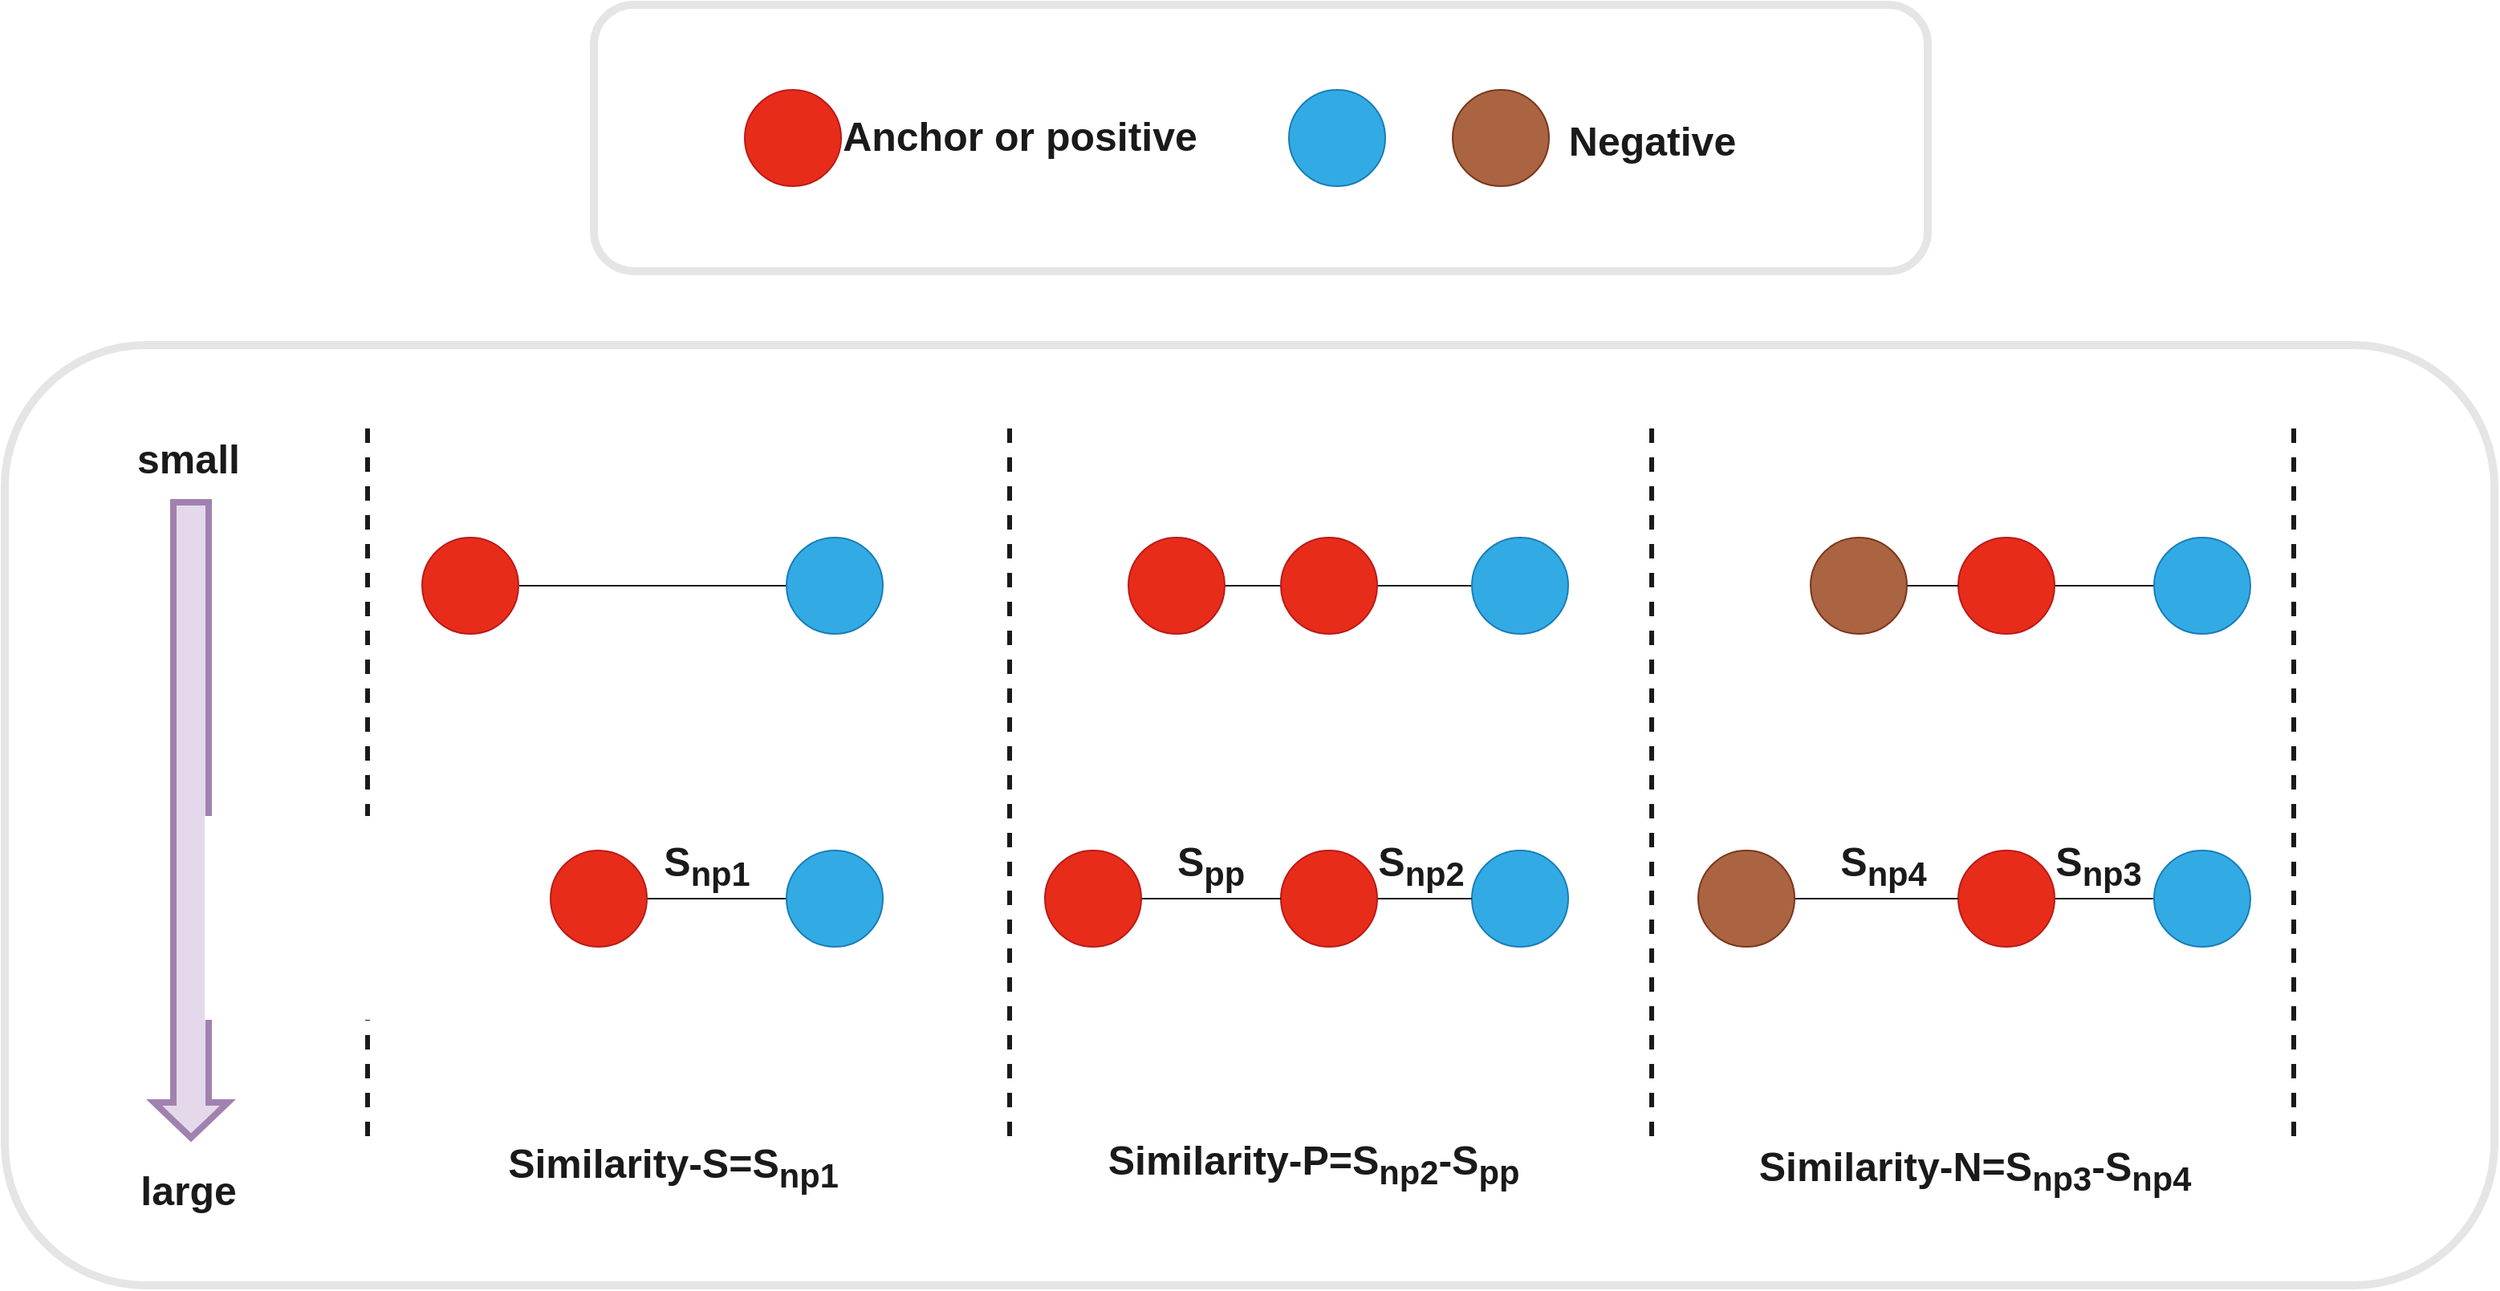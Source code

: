 <mxfile version="24.2.3" type="github">
  <diagram name="第 1 页" id="oFaE-SD24hj23q1PtS4D">
    <mxGraphModel dx="2705" dy="1600" grid="0" gridSize="10" guides="1" tooltips="1" connect="1" arrows="1" fold="1" page="0" pageScale="1" pageWidth="827" pageHeight="1169" math="0" shadow="0">
      <root>
        <mxCell id="0" />
        <mxCell id="1" parent="0" />
        <mxCell id="rTQAFCAfwX49Yuq3qPua-61" value="" style="shape=flexArrow;endArrow=classic;html=1;rounded=0;exitX=0.5;exitY=1;exitDx=0;exitDy=0;sourcePerimeterSpacing=0;width=19;fillColor=#e1d5e7;strokeColor=#9673a6;strokeWidth=4;" parent="1" edge="1">
          <mxGeometry width="50" height="50" relative="1" as="geometry">
            <mxPoint x="-110.0" y="253" as="sourcePoint" />
            <mxPoint x="-110" y="653" as="targetPoint" />
          </mxGeometry>
        </mxCell>
        <mxCell id="rTQAFCAfwX49Yuq3qPua-62" value="&lt;font style=&quot;font-size: 25px;&quot;&gt;small&lt;/font&gt;" style="edgeLabel;html=1;align=center;verticalAlign=middle;resizable=0;points=[];fontSize=25;fontStyle=1" parent="rTQAFCAfwX49Yuq3qPua-61" vertex="1" connectable="0">
          <mxGeometry x="-0.606" y="9" relative="1" as="geometry">
            <mxPoint x="-11" y="-105" as="offset" />
          </mxGeometry>
        </mxCell>
        <mxCell id="rTQAFCAfwX49Yuq3qPua-65" value="&lt;font style=&quot;font-size: 25px;&quot;&gt;large&lt;/font&gt;" style="edgeLabel;html=1;align=center;verticalAlign=middle;resizable=0;points=[];fontSize=23;fontStyle=1" parent="1" vertex="1" connectable="0">
          <mxGeometry x="-83.0" y="197.002" as="geometry">
            <mxPoint x="-29" y="487" as="offset" />
          </mxGeometry>
        </mxCell>
        <mxCell id="rTQAFCAfwX49Yuq3qPua-66" value="" style="endArrow=none;dashed=1;html=1;rounded=0;strokeWidth=3;" parent="1" edge="1">
          <mxGeometry width="50" height="50" relative="1" as="geometry">
            <mxPoint y="650" as="sourcePoint" />
            <mxPoint y="200" as="targetPoint" />
          </mxGeometry>
        </mxCell>
        <mxCell id="rTQAFCAfwX49Yuq3qPua-68" value="" style="endArrow=none;dashed=1;html=1;rounded=0;strokeWidth=3;" parent="1" edge="1">
          <mxGeometry width="50" height="50" relative="1" as="geometry">
            <mxPoint x="400" y="650" as="sourcePoint" />
            <mxPoint x="400" y="200" as="targetPoint" />
          </mxGeometry>
        </mxCell>
        <mxCell id="rTQAFCAfwX49Yuq3qPua-69" value="" style="endArrow=none;dashed=1;html=1;rounded=0;strokeWidth=3;" parent="1" edge="1">
          <mxGeometry width="50" height="50" relative="1" as="geometry">
            <mxPoint x="800" y="650" as="sourcePoint" />
            <mxPoint x="800" y="200" as="targetPoint" />
          </mxGeometry>
        </mxCell>
        <mxCell id="rTQAFCAfwX49Yuq3qPua-70" value="" style="endArrow=none;dashed=1;html=1;rounded=0;strokeWidth=3;" parent="1" edge="1">
          <mxGeometry width="50" height="50" relative="1" as="geometry">
            <mxPoint x="1200" y="650" as="sourcePoint" />
            <mxPoint x="1200" y="200" as="targetPoint" />
          </mxGeometry>
        </mxCell>
        <mxCell id="rTQAFCAfwX49Yuq3qPua-71" value="" style="ellipse;whiteSpace=wrap;html=1;aspect=fixed;fillColor=#a0522d;fontColor=#ffffff;strokeColor=#6D1F00;" parent="1" vertex="1">
          <mxGeometry x="676" y="-2" width="60" height="60" as="geometry" />
        </mxCell>
        <mxCell id="rTQAFCAfwX49Yuq3qPua-72" value="" style="ellipse;whiteSpace=wrap;html=1;aspect=fixed;fillColor=#e51400;fontColor=#ffffff;strokeColor=#B20000;" parent="1" vertex="1">
          <mxGeometry x="235" y="-2" width="60" height="60" as="geometry" />
        </mxCell>
        <mxCell id="rTQAFCAfwX49Yuq3qPua-73" value="" style="ellipse;whiteSpace=wrap;html=1;aspect=fixed;fillColor=#1ba1e2;fontColor=#ffffff;strokeColor=#006EAF;" parent="1" vertex="1">
          <mxGeometry x="574" y="-2" width="60" height="60" as="geometry" />
        </mxCell>
        <mxCell id="rTQAFCAfwX49Yuq3qPua-76" value="&lt;font style=&quot;font-size: 25px;&quot;&gt;&lt;b&gt;Anchor or positive&lt;br&gt;&lt;/b&gt;&lt;/font&gt;" style="edgeLabel;html=1;align=center;verticalAlign=middle;resizable=0;points=[];" parent="1" vertex="1" connectable="0">
          <mxGeometry x="413.0" y="28" as="geometry">
            <mxPoint x="-7" y="-2" as="offset" />
          </mxGeometry>
        </mxCell>
        <mxCell id="rTQAFCAfwX49Yuq3qPua-77" value="&lt;font style=&quot;font-size: 25px;&quot;&gt;&lt;b&gt;Negative&lt;br&gt;&lt;/b&gt;&lt;/font&gt;" style="edgeLabel;html=1;align=center;verticalAlign=middle;resizable=0;points=[];" parent="1" vertex="1" connectable="0">
          <mxGeometry x="807.0" y="39" as="geometry">
            <mxPoint x="-7" y="-10" as="offset" />
          </mxGeometry>
        </mxCell>
        <mxCell id="rTQAFCAfwX49Yuq3qPua-102" style="edgeStyle=orthogonalEdgeStyle;rounded=0;orthogonalLoop=1;jettySize=auto;html=1;exitX=1;exitY=0.5;exitDx=0;exitDy=0;entryX=0;entryY=0.5;entryDx=0;entryDy=0;endArrow=none;endFill=0;" parent="1" source="rTQAFCAfwX49Yuq3qPua-81" target="rTQAFCAfwX49Yuq3qPua-95" edge="1">
          <mxGeometry relative="1" as="geometry" />
        </mxCell>
        <mxCell id="rTQAFCAfwX49Yuq3qPua-81" value="" style="ellipse;whiteSpace=wrap;html=1;aspect=fixed;fillColor=#e51400;fontColor=#ffffff;strokeColor=#B20000;" parent="1" vertex="1">
          <mxGeometry x="34" y="277" width="60" height="60" as="geometry" />
        </mxCell>
        <mxCell id="rTQAFCAfwX49Yuq3qPua-104" style="edgeStyle=orthogonalEdgeStyle;rounded=0;orthogonalLoop=1;jettySize=auto;html=1;exitX=1;exitY=0.5;exitDx=0;exitDy=0;entryX=0;entryY=0.5;entryDx=0;entryDy=0;endArrow=none;endFill=0;" parent="1" source="rTQAFCAfwX49Yuq3qPua-82" target="rTQAFCAfwX49Yuq3qPua-83" edge="1">
          <mxGeometry relative="1" as="geometry" />
        </mxCell>
        <mxCell id="rTQAFCAfwX49Yuq3qPua-82" value="" style="ellipse;whiteSpace=wrap;html=1;aspect=fixed;fillColor=#e51400;fontColor=#ffffff;strokeColor=#B20000;" parent="1" vertex="1">
          <mxGeometry x="474" y="277" width="60" height="60" as="geometry" />
        </mxCell>
        <mxCell id="rTQAFCAfwX49Yuq3qPua-105" style="edgeStyle=orthogonalEdgeStyle;rounded=0;orthogonalLoop=1;jettySize=auto;html=1;exitX=1;exitY=0.5;exitDx=0;exitDy=0;endArrow=none;endFill=0;" parent="1" source="rTQAFCAfwX49Yuq3qPua-83" target="rTQAFCAfwX49Yuq3qPua-90" edge="1">
          <mxGeometry relative="1" as="geometry" />
        </mxCell>
        <mxCell id="rTQAFCAfwX49Yuq3qPua-83" value="" style="ellipse;whiteSpace=wrap;html=1;aspect=fixed;fillColor=#e51400;fontColor=#ffffff;strokeColor=#B20000;" parent="1" vertex="1">
          <mxGeometry x="569" y="277" width="60" height="60" as="geometry" />
        </mxCell>
        <mxCell id="rTQAFCAfwX49Yuq3qPua-109" style="edgeStyle=orthogonalEdgeStyle;rounded=0;orthogonalLoop=1;jettySize=auto;html=1;exitX=1;exitY=0.5;exitDx=0;exitDy=0;entryX=0;entryY=0.5;entryDx=0;entryDy=0;endArrow=none;endFill=0;" parent="1" source="rTQAFCAfwX49Yuq3qPua-84" target="rTQAFCAfwX49Yuq3qPua-86" edge="1">
          <mxGeometry relative="1" as="geometry" />
        </mxCell>
        <mxCell id="rTQAFCAfwX49Yuq3qPua-84" value="" style="ellipse;whiteSpace=wrap;html=1;aspect=fixed;fillColor=#e51400;fontColor=#ffffff;strokeColor=#B20000;" parent="1" vertex="1">
          <mxGeometry x="991" y="277" width="60" height="60" as="geometry" />
        </mxCell>
        <mxCell id="rTQAFCAfwX49Yuq3qPua-111" style="edgeStyle=orthogonalEdgeStyle;rounded=0;orthogonalLoop=1;jettySize=auto;html=1;entryX=0;entryY=0.5;entryDx=0;entryDy=0;endArrow=none;endFill=0;" parent="1" source="rTQAFCAfwX49Yuq3qPua-85" target="rTQAFCAfwX49Yuq3qPua-87" edge="1">
          <mxGeometry relative="1" as="geometry" />
        </mxCell>
        <mxCell id="rTQAFCAfwX49Yuq3qPua-85" value="" style="ellipse;whiteSpace=wrap;html=1;aspect=fixed;fillColor=#e51400;fontColor=#ffffff;strokeColor=#B20000;" parent="1" vertex="1">
          <mxGeometry x="991" y="472" width="60" height="60" as="geometry" />
        </mxCell>
        <mxCell id="rTQAFCAfwX49Yuq3qPua-86" value="" style="ellipse;whiteSpace=wrap;html=1;aspect=fixed;fillColor=#1ba1e2;fontColor=#ffffff;strokeColor=#006EAF;" parent="1" vertex="1">
          <mxGeometry x="1113" y="277" width="60" height="60" as="geometry" />
        </mxCell>
        <mxCell id="rTQAFCAfwX49Yuq3qPua-87" value="" style="ellipse;whiteSpace=wrap;html=1;aspect=fixed;fillColor=#1ba1e2;fontColor=#ffffff;strokeColor=#006EAF;" parent="1" vertex="1">
          <mxGeometry x="1113" y="472" width="60" height="60" as="geometry" />
        </mxCell>
        <mxCell id="rTQAFCAfwX49Yuq3qPua-108" style="edgeStyle=orthogonalEdgeStyle;rounded=0;orthogonalLoop=1;jettySize=auto;html=1;exitX=1;exitY=0.5;exitDx=0;exitDy=0;entryX=0;entryY=0.5;entryDx=0;entryDy=0;endArrow=none;endFill=0;" parent="1" source="rTQAFCAfwX49Yuq3qPua-88" target="rTQAFCAfwX49Yuq3qPua-84" edge="1">
          <mxGeometry relative="1" as="geometry" />
        </mxCell>
        <mxCell id="rTQAFCAfwX49Yuq3qPua-88" value="" style="ellipse;whiteSpace=wrap;html=1;aspect=fixed;fillColor=#a0522d;fontColor=#ffffff;strokeColor=#6D1F00;" parent="1" vertex="1">
          <mxGeometry x="899" y="277" width="60" height="60" as="geometry" />
        </mxCell>
        <mxCell id="rTQAFCAfwX49Yuq3qPua-110" style="edgeStyle=orthogonalEdgeStyle;rounded=0;orthogonalLoop=1;jettySize=auto;html=1;exitX=1;exitY=0.5;exitDx=0;exitDy=0;entryX=0;entryY=0.5;entryDx=0;entryDy=0;endArrow=none;endFill=0;" parent="1" source="rTQAFCAfwX49Yuq3qPua-89" target="rTQAFCAfwX49Yuq3qPua-85" edge="1">
          <mxGeometry relative="1" as="geometry" />
        </mxCell>
        <mxCell id="rTQAFCAfwX49Yuq3qPua-89" value="" style="ellipse;whiteSpace=wrap;html=1;aspect=fixed;fillColor=#a0522d;fontColor=#ffffff;strokeColor=#6D1F00;" parent="1" vertex="1">
          <mxGeometry x="829" y="472" width="60" height="60" as="geometry" />
        </mxCell>
        <mxCell id="rTQAFCAfwX49Yuq3qPua-90" value="" style="ellipse;whiteSpace=wrap;html=1;aspect=fixed;fillColor=#1ba1e2;fontColor=#ffffff;strokeColor=#006EAF;" parent="1" vertex="1">
          <mxGeometry x="688" y="277" width="60" height="60" as="geometry" />
        </mxCell>
        <mxCell id="rTQAFCAfwX49Yuq3qPua-91" value="" style="ellipse;whiteSpace=wrap;html=1;aspect=fixed;fillColor=#1ba1e2;fontColor=#ffffff;strokeColor=#006EAF;" parent="1" vertex="1">
          <mxGeometry x="688" y="472" width="60" height="60" as="geometry" />
        </mxCell>
        <mxCell id="rTQAFCAfwX49Yuq3qPua-107" style="edgeStyle=orthogonalEdgeStyle;rounded=0;orthogonalLoop=1;jettySize=auto;html=1;exitX=1;exitY=0.5;exitDx=0;exitDy=0;endArrow=none;endFill=0;" parent="1" source="rTQAFCAfwX49Yuq3qPua-92" target="rTQAFCAfwX49Yuq3qPua-91" edge="1">
          <mxGeometry relative="1" as="geometry" />
        </mxCell>
        <mxCell id="rTQAFCAfwX49Yuq3qPua-92" value="" style="ellipse;whiteSpace=wrap;html=1;aspect=fixed;fillColor=#e51400;fontColor=#ffffff;strokeColor=#B20000;" parent="1" vertex="1">
          <mxGeometry x="569" y="472" width="60" height="60" as="geometry" />
        </mxCell>
        <mxCell id="rTQAFCAfwX49Yuq3qPua-106" style="edgeStyle=orthogonalEdgeStyle;rounded=0;orthogonalLoop=1;jettySize=auto;html=1;exitX=1;exitY=0.5;exitDx=0;exitDy=0;entryX=0;entryY=0.5;entryDx=0;entryDy=0;endArrow=none;endFill=0;" parent="1" source="rTQAFCAfwX49Yuq3qPua-93" target="rTQAFCAfwX49Yuq3qPua-92" edge="1">
          <mxGeometry relative="1" as="geometry" />
        </mxCell>
        <mxCell id="rTQAFCAfwX49Yuq3qPua-119" value="" style="edgeStyle=orthogonalEdgeStyle;rounded=0;orthogonalLoop=1;jettySize=auto;html=1;endArrow=none;endFill=0;" parent="1" source="rTQAFCAfwX49Yuq3qPua-93" target="rTQAFCAfwX49Yuq3qPua-92" edge="1">
          <mxGeometry relative="1" as="geometry" />
        </mxCell>
        <mxCell id="rTQAFCAfwX49Yuq3qPua-93" value="" style="ellipse;whiteSpace=wrap;html=1;aspect=fixed;fillColor=#e51400;fontColor=#ffffff;strokeColor=#B20000;" parent="1" vertex="1">
          <mxGeometry x="422" y="472" width="60" height="60" as="geometry" />
        </mxCell>
        <mxCell id="rTQAFCAfwX49Yuq3qPua-103" style="edgeStyle=orthogonalEdgeStyle;rounded=0;orthogonalLoop=1;jettySize=auto;html=1;exitX=1;exitY=0.5;exitDx=0;exitDy=0;endArrow=none;endFill=0;" parent="1" source="rTQAFCAfwX49Yuq3qPua-94" target="rTQAFCAfwX49Yuq3qPua-96" edge="1">
          <mxGeometry relative="1" as="geometry" />
        </mxCell>
        <mxCell id="rTQAFCAfwX49Yuq3qPua-94" value="" style="ellipse;whiteSpace=wrap;html=1;aspect=fixed;fillColor=#e51400;fontColor=#ffffff;strokeColor=#B20000;" parent="1" vertex="1">
          <mxGeometry x="114" y="472" width="60" height="60" as="geometry" />
        </mxCell>
        <mxCell id="rTQAFCAfwX49Yuq3qPua-95" value="" style="ellipse;whiteSpace=wrap;html=1;aspect=fixed;fillColor=#1ba1e2;fontColor=#ffffff;strokeColor=#006EAF;" parent="1" vertex="1">
          <mxGeometry x="261" y="277" width="60" height="60" as="geometry" />
        </mxCell>
        <mxCell id="rTQAFCAfwX49Yuq3qPua-96" value="" style="ellipse;whiteSpace=wrap;html=1;aspect=fixed;fillColor=#1ba1e2;fontColor=#ffffff;strokeColor=#006EAF;" parent="1" vertex="1">
          <mxGeometry x="261" y="472" width="60" height="60" as="geometry" />
        </mxCell>
        <mxCell id="rTQAFCAfwX49Yuq3qPua-113" value="&lt;font style=&quot;font-size: 24px;&quot;&gt;&lt;b style=&quot;font-size: 25px;&quot;&gt;&lt;font style=&quot;font-size: 25px;&quot;&gt;S&lt;sub&gt;np1&lt;br style=&quot;font-size: 25px;&quot;&gt;&lt;/sub&gt;&lt;/font&gt;&lt;/b&gt;&lt;/font&gt;" style="edgeLabel;html=1;align=center;verticalAlign=middle;resizable=0;points=[];" parent="1" vertex="1" connectable="0">
          <mxGeometry x="193.0" y="500" as="geometry">
            <mxPoint x="18" y="-19" as="offset" />
          </mxGeometry>
        </mxCell>
        <mxCell id="rTQAFCAfwX49Yuq3qPua-115" value="&lt;font style=&quot;font-size: 24px;&quot;&gt;&lt;b style=&quot;font-size: 25px;&quot;&gt;&lt;font style=&quot;font-size: 25px;&quot;&gt;S&lt;sub&gt;np2&lt;br style=&quot;font-size: 25px;&quot;&gt;&lt;/sub&gt;&lt;/font&gt;&lt;/b&gt;&lt;/font&gt;" style="edgeLabel;html=1;align=center;verticalAlign=middle;resizable=0;points=[];" parent="1" vertex="1" connectable="0">
          <mxGeometry x="638" y="500" as="geometry">
            <mxPoint x="18" y="-19" as="offset" />
          </mxGeometry>
        </mxCell>
        <mxCell id="rTQAFCAfwX49Yuq3qPua-116" value="&lt;font style=&quot;font-size: 24px;&quot;&gt;&lt;b style=&quot;font-size: 25px;&quot;&gt;&lt;font style=&quot;font-size: 25px;&quot;&gt;S&lt;sub&gt;np4&lt;/sub&gt;&lt;/font&gt;&lt;/b&gt;&lt;/font&gt;" style="edgeLabel;html=1;align=center;verticalAlign=middle;resizable=0;points=[];" parent="1" vertex="1" connectable="0">
          <mxGeometry x="926.0" y="500" as="geometry">
            <mxPoint x="18" y="-19" as="offset" />
          </mxGeometry>
        </mxCell>
        <mxCell id="rTQAFCAfwX49Yuq3qPua-117" value="&lt;font style=&quot;font-size: 24px;&quot;&gt;&lt;b style=&quot;font-size: 25px;&quot;&gt;&lt;font style=&quot;font-size: 25px;&quot;&gt;S&lt;sub&gt;np3&lt;/sub&gt;&lt;/font&gt;&lt;/b&gt;&lt;/font&gt;" style="edgeLabel;html=1;align=center;verticalAlign=middle;resizable=0;points=[];" parent="1" vertex="1" connectable="0">
          <mxGeometry x="1060" y="500" as="geometry">
            <mxPoint x="18" y="-19" as="offset" />
          </mxGeometry>
        </mxCell>
        <mxCell id="rTQAFCAfwX49Yuq3qPua-118" value="&lt;font style=&quot;font-size: 24px;&quot;&gt;&lt;b style=&quot;font-size: 25px;&quot;&gt;&lt;font style=&quot;font-size: 25px;&quot;&gt;S&lt;sub&gt;pp&lt;/sub&gt;&lt;/font&gt;&lt;/b&gt;&lt;/font&gt;" style="edgeLabel;html=1;align=center;verticalAlign=middle;resizable=0;points=[];" parent="1" vertex="1" connectable="0">
          <mxGeometry x="507.0" y="500" as="geometry">
            <mxPoint x="18" y="-19" as="offset" />
          </mxGeometry>
        </mxCell>
        <mxCell id="rTQAFCAfwX49Yuq3qPua-121" value="&lt;font style=&quot;font-size: 24px;&quot;&gt;&lt;b style=&quot;font-size: 25px;&quot;&gt;&lt;span style=&quot;&quot;&gt;Similarity-S=&lt;font style=&quot;font-size: 25px;&quot;&gt;&lt;span style=&quot;&quot;&gt;&lt;font style=&quot;font-size: 25px;&quot;&gt;S&lt;sub&gt;np1&lt;br style=&quot;font-size: 25px;&quot;&gt;&lt;/sub&gt;&lt;/font&gt;&lt;/span&gt;&lt;/font&gt;&lt;/span&gt;&lt;/b&gt;&lt;/font&gt;" style="edgeLabel;html=1;align=center;verticalAlign=middle;resizable=0;points=[];" parent="1" vertex="1" connectable="0">
          <mxGeometry x="179.0" y="673" as="geometry">
            <mxPoint x="11" y="-4" as="offset" />
          </mxGeometry>
        </mxCell>
        <mxCell id="rTQAFCAfwX49Yuq3qPua-122" value="&lt;font style=&quot;font-size: 24px;&quot;&gt;&lt;b style=&quot;font-size: 25px;&quot;&gt;&lt;font style=&quot;font-size: 25px;&quot;&gt;Similarity-P=&lt;font style=&quot;font-size: 25px;&quot;&gt;&lt;span style=&quot;&quot;&gt;&lt;font style=&quot;font-size: 25px;&quot;&gt;S&lt;sub&gt;np2&lt;/sub&gt;&lt;/font&gt;&lt;/span&gt;&lt;/font&gt;-&lt;font style=&quot;font-size: 25px;&quot;&gt;&lt;font style=&quot;font-size: 25px;&quot;&gt;S&lt;sub&gt;pp&lt;/sub&gt;&lt;/font&gt;&lt;/font&gt;&lt;font style=&quot;font-size: 25px;&quot;&gt;&lt;span style=&quot;&quot;&gt;&lt;font style=&quot;font-size: 25px;&quot;&gt;&lt;sub&gt;&lt;br style=&quot;font-size: 25px;&quot;&gt;&lt;/sub&gt;&lt;/font&gt;&lt;/span&gt;&lt;/font&gt;&lt;/font&gt;&lt;/b&gt;&lt;/font&gt;" style="edgeLabel;html=1;align=center;verticalAlign=middle;resizable=0;points=[];" parent="1" vertex="1" connectable="0">
          <mxGeometry x="599.0" y="673" as="geometry">
            <mxPoint x="-10" y="-6" as="offset" />
          </mxGeometry>
        </mxCell>
        <mxCell id="rTQAFCAfwX49Yuq3qPua-125" value="&lt;font style=&quot;font-size: 24px;&quot;&gt;&lt;b style=&quot;font-size: 25px;&quot;&gt;&lt;font style=&quot;font-size: 25px;&quot;&gt;Similarity-N=&lt;font style=&quot;font-size: 25px;&quot;&gt;&lt;span style=&quot;&quot;&gt;&lt;font style=&quot;font-size: 25px;&quot;&gt;S&lt;sub&gt;np3&lt;/sub&gt;&lt;/font&gt;&lt;/span&gt;&lt;/font&gt;-&lt;font style=&quot;font-size: 25px;&quot;&gt;&lt;font style=&quot;font-size: 25px;&quot;&gt;S&lt;sub&gt;np4&lt;/sub&gt;&lt;/font&gt;&lt;/font&gt;&lt;font style=&quot;font-size: 25px;&quot;&gt;&lt;span style=&quot;&quot;&gt;&lt;font style=&quot;font-size: 25px;&quot;&gt;&lt;sub&gt;&lt;br style=&quot;font-size: 25px;&quot;&gt;&lt;/sub&gt;&lt;/font&gt;&lt;/span&gt;&lt;/font&gt;&lt;/font&gt;&lt;/b&gt;&lt;/font&gt;" style="edgeLabel;html=1;align=center;verticalAlign=middle;resizable=0;points=[];" parent="1" vertex="1" connectable="0">
          <mxGeometry x="1025" y="673" as="geometry">
            <mxPoint x="-24" y="-2" as="offset" />
          </mxGeometry>
        </mxCell>
        <mxCell id="bUq82CIXOC3rOpHUe-T2-1" value="" style="rounded=1;whiteSpace=wrap;html=1;opacity=10;strokeWidth=5;" vertex="1" parent="1">
          <mxGeometry x="-226" y="157" width="1551" height="586" as="geometry" />
        </mxCell>
        <mxCell id="bUq82CIXOC3rOpHUe-T2-3" value="" style="rounded=1;whiteSpace=wrap;html=1;opacity=10;strokeWidth=5;" vertex="1" parent="1">
          <mxGeometry x="141" y="-55" width="831" height="166" as="geometry" />
        </mxCell>
      </root>
    </mxGraphModel>
  </diagram>
</mxfile>
